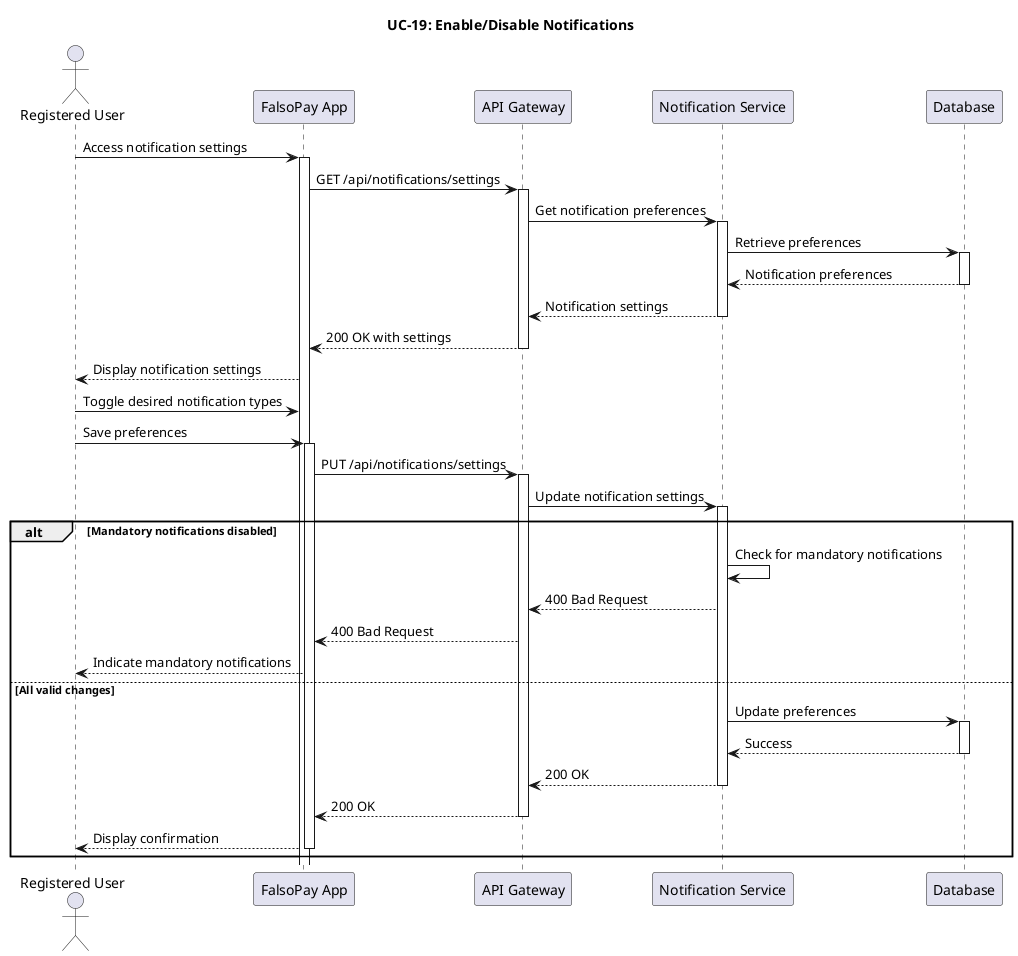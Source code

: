 @startuml UC19-EnableDisableNotifications

actor "Registered User" as User
participant "FalsoPay App" as App
participant "API Gateway" as Gateway
participant "Notification Service" as NotifService
participant "Database" as DB

title UC-19: Enable/Disable Notifications

User -> App: Access notification settings
activate App

App -> Gateway: GET /api/notifications/settings
activate Gateway

Gateway -> NotifService: Get notification preferences
activate NotifService

NotifService -> DB: Retrieve preferences
activate DB
DB --> NotifService: Notification preferences
deactivate DB

NotifService --> Gateway: Notification settings
deactivate NotifService

Gateway --> App: 200 OK with settings
deactivate Gateway

App --> User: Display notification settings

User -> App: Toggle desired notification types
User -> App: Save preferences
activate App

App -> Gateway: PUT /api/notifications/settings
activate Gateway

Gateway -> NotifService: Update notification settings
activate NotifService

alt Mandatory notifications disabled
    NotifService -> NotifService: Check for mandatory notifications
    NotifService --> Gateway: 400 Bad Request
    Gateway --> App: 400 Bad Request
    App --> User: Indicate mandatory notifications
else All valid changes
    NotifService -> DB: Update preferences
    activate DB
    DB --> NotifService: Success
    deactivate DB
    
    NotifService --> Gateway: 200 OK
    deactivate NotifService
    
    Gateway --> App: 200 OK
    deactivate Gateway
    
    App --> User: Display confirmation
    deactivate App
end

@enduml 